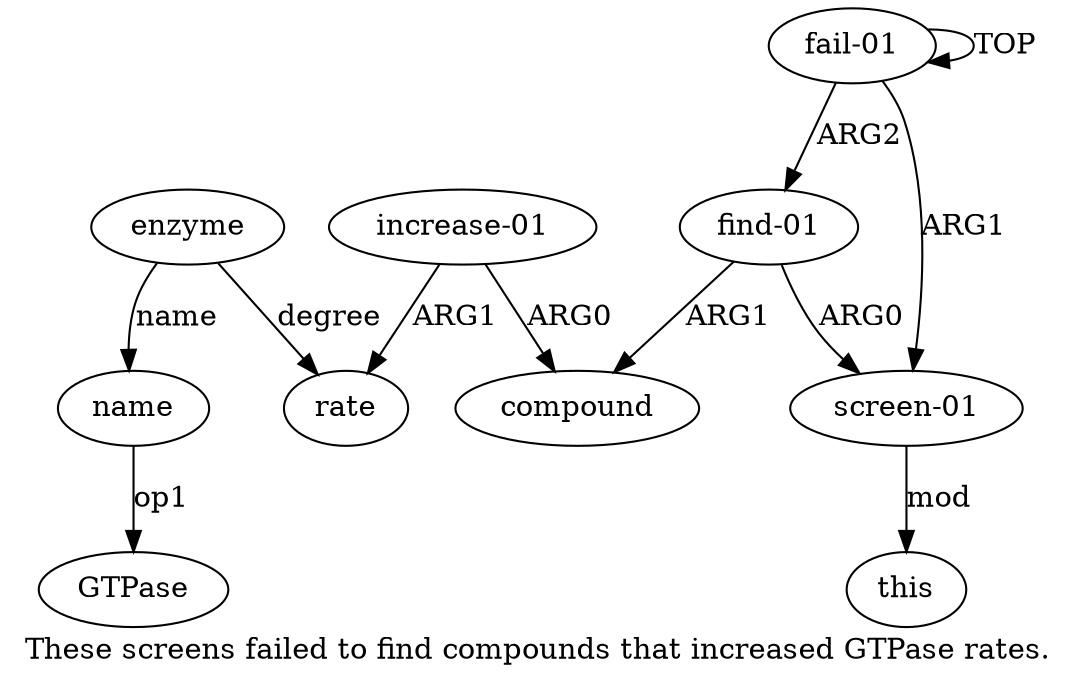 digraph  {
	graph [label="These screens failed to find compounds that increased GTPase rates."];
	node [label="\N"];
	"a8 GTPase"	 [color=black,
		gold_ind=-1,
		gold_label=GTPase,
		label=GTPase,
		test_ind=-1,
		test_label=GTPase];
	a1	 [color=black,
		gold_ind=1,
		gold_label="screen-01",
		label="screen-01",
		test_ind=1,
		test_label="screen-01"];
	a2	 [color=black,
		gold_ind=2,
		gold_label=this,
		label=this,
		test_ind=2,
		test_label=this];
	a1 -> a2 [key=0,
	color=black,
	gold_label=mod,
	label=mod,
	test_label=mod];
a0 [color=black,
	gold_ind=0,
	gold_label="fail-01",
	label="fail-01",
	test_ind=0,
	test_label="fail-01"];
a0 -> a1 [key=0,
color=black,
gold_label=ARG1,
label=ARG1,
test_label=ARG1];
a0 -> a0 [key=0,
color=black,
gold_label=TOP,
label=TOP,
test_label=TOP];
a3 [color=black,
gold_ind=3,
gold_label="find-01",
label="find-01",
test_ind=3,
test_label="find-01"];
a0 -> a3 [key=0,
color=black,
gold_label=ARG2,
label=ARG2,
test_label=ARG2];
a3 -> a1 [key=0,
color=black,
gold_label=ARG0,
label=ARG0,
test_label=ARG0];
a4 [color=black,
gold_ind=4,
gold_label=compound,
label=compound,
test_ind=4,
test_label=compound];
a3 -> a4 [key=0,
color=black,
gold_label=ARG1,
label=ARG1,
test_label=ARG1];
a5 [color=black,
gold_ind=5,
gold_label="increase-01",
label="increase-01",
test_ind=5,
test_label="increase-01"];
a5 -> a4 [key=0,
color=black,
gold_label=ARG0,
label=ARG0,
test_label=ARG0];
a6 [color=black,
gold_ind=6,
gold_label=rate,
label=rate,
test_ind=6,
test_label=rate];
a5 -> a6 [key=0,
color=black,
gold_label=ARG1,
label=ARG1,
test_label=ARG1];
a7 [color=black,
gold_ind=7,
gold_label=enzyme,
label=enzyme,
test_ind=7,
test_label=enzyme];
a7 -> a6 [key=0,
color=black,
gold_label=degree,
label=degree,
test_label=degree];
a8 [color=black,
gold_ind=8,
gold_label=name,
label=name,
test_ind=8,
test_label=name];
a7 -> a8 [key=0,
color=black,
gold_label=name,
label=name,
test_label=name];
a8 -> "a8 GTPase" [key=0,
color=black,
gold_label=op1,
label=op1,
test_label=op1];
}
